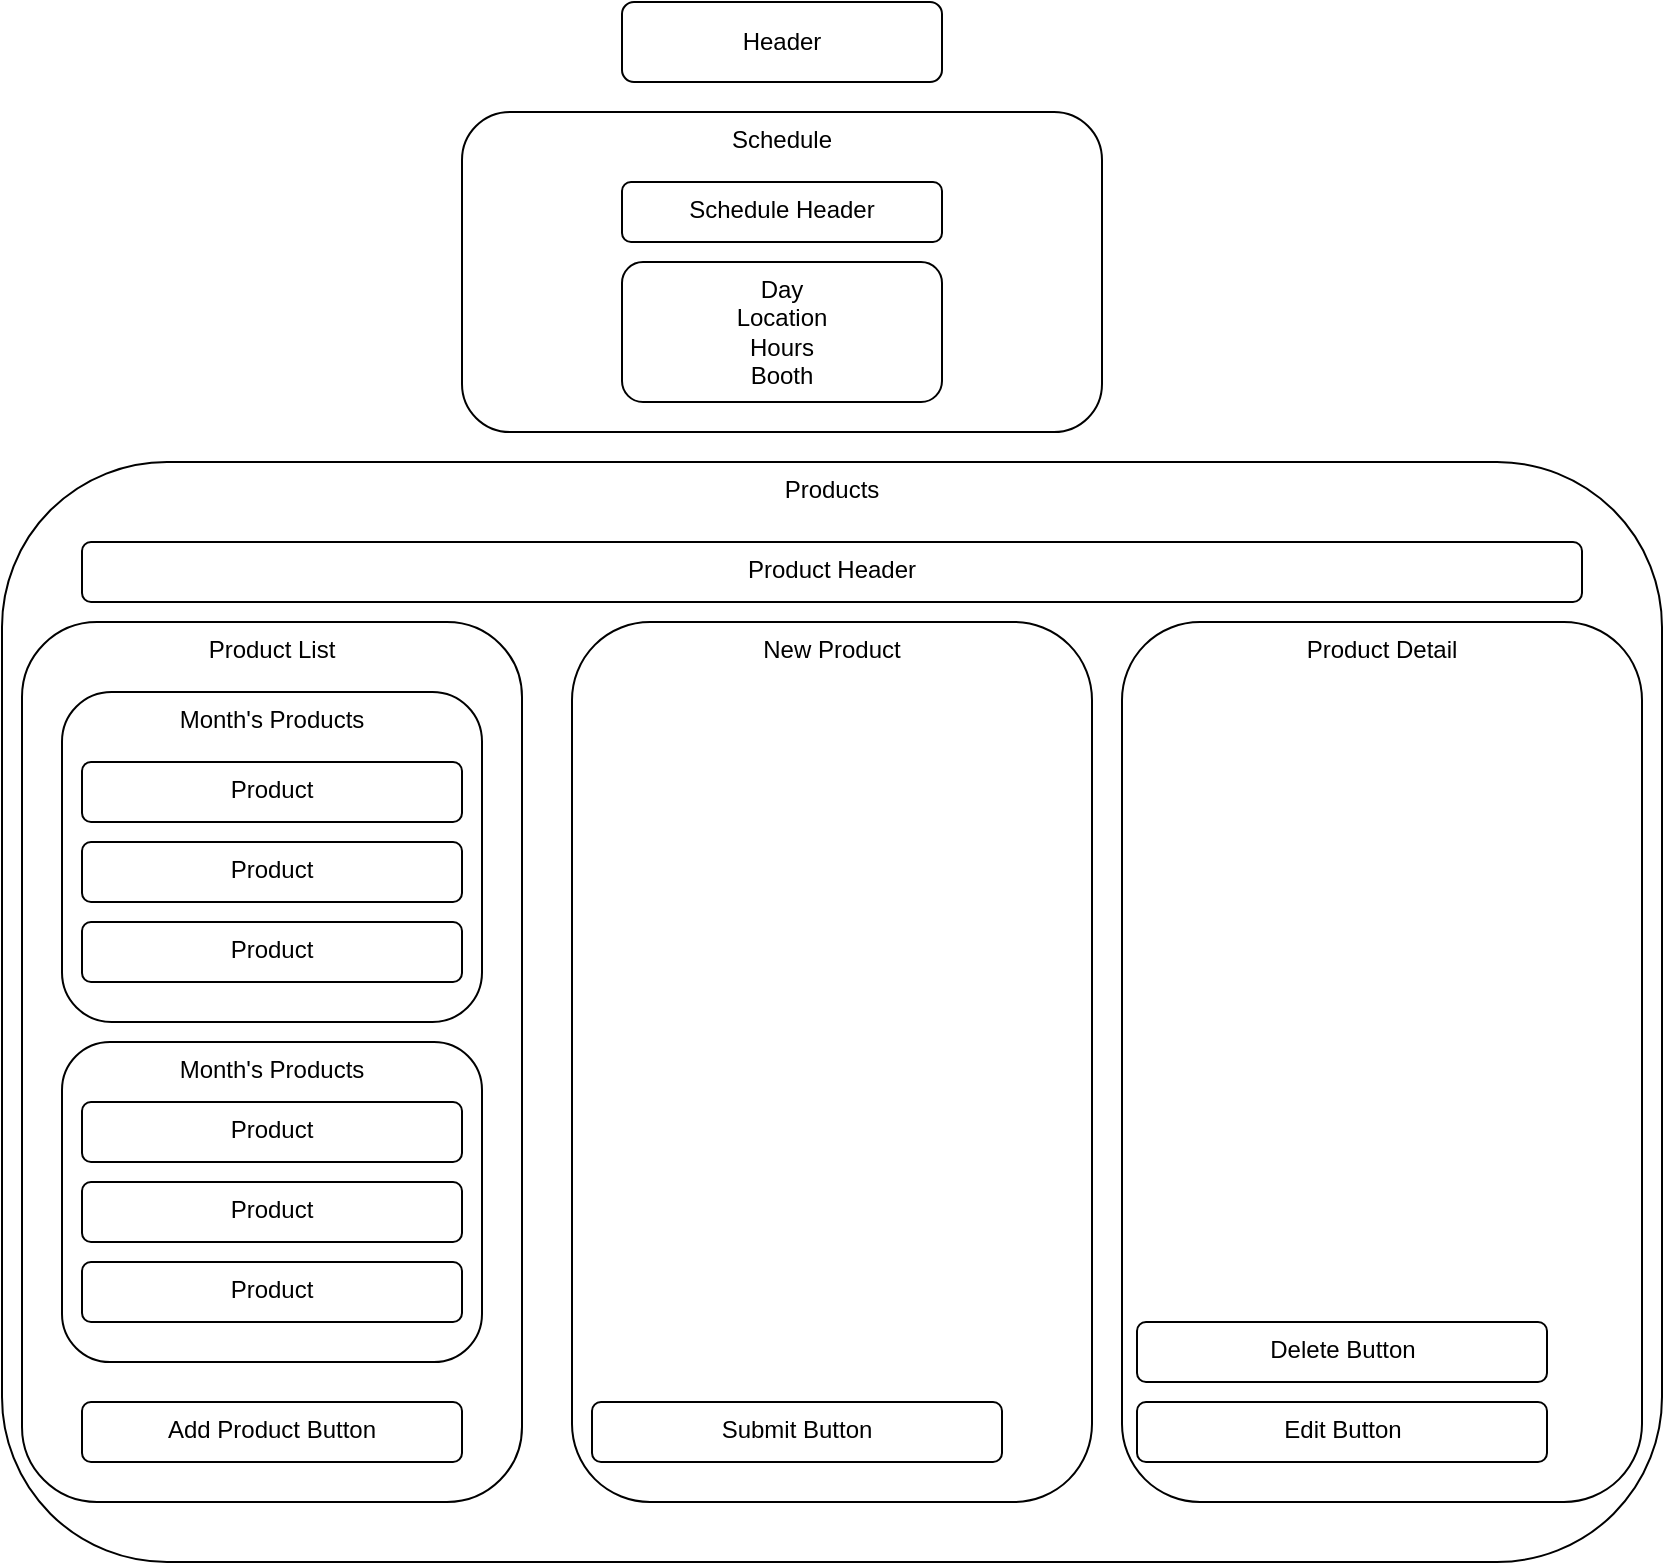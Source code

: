 <mxfile version="14.7.7" type="github"><diagram id="ut6MhMl0KK6n7bzSY2bd" name="Page-1"><mxGraphModel dx="929" dy="745" grid="1" gridSize="10" guides="1" tooltips="1" connect="1" arrows="1" fold="1" page="1" pageScale="1" pageWidth="850" pageHeight="1100" math="0" shadow="0"><root><mxCell id="0"/><mxCell id="1" parent="0"/><mxCell id="ITOi9HRvO5zLatM1tq2a-1" value="Header" style="rounded=1;whiteSpace=wrap;html=1;" vertex="1" parent="1"><mxGeometry x="320" y="90" width="160" height="40" as="geometry"/></mxCell><mxCell id="ITOi9HRvO5zLatM1tq2a-2" style="edgeStyle=orthogonalEdgeStyle;rounded=0;orthogonalLoop=1;jettySize=auto;html=1;exitX=0.5;exitY=1;exitDx=0;exitDy=0;" edge="1" parent="1" source="ITOi9HRvO5zLatM1tq2a-1" target="ITOi9HRvO5zLatM1tq2a-1"><mxGeometry relative="1" as="geometry"/></mxCell><mxCell id="ITOi9HRvO5zLatM1tq2a-3" value="Schedule" style="rounded=1;whiteSpace=wrap;html=1;verticalAlign=top;" vertex="1" parent="1"><mxGeometry x="240" y="145" width="320" height="160" as="geometry"/></mxCell><mxCell id="ITOi9HRvO5zLatM1tq2a-4" value="Products" style="rounded=1;whiteSpace=wrap;html=1;verticalAlign=top;" vertex="1" parent="1"><mxGeometry x="10" y="320" width="830" height="550" as="geometry"/></mxCell><mxCell id="ITOi9HRvO5zLatM1tq2a-5" value="Schedule Header" style="rounded=1;whiteSpace=wrap;html=1;verticalAlign=top;" vertex="1" parent="1"><mxGeometry x="320" y="180" width="160" height="30" as="geometry"/></mxCell><mxCell id="ITOi9HRvO5zLatM1tq2a-6" value="&lt;div&gt;Day&lt;/div&gt;&lt;div&gt;Location&lt;/div&gt;&lt;div&gt;Hours&lt;/div&gt;&lt;div&gt;Booth&lt;br&gt;&lt;/div&gt;" style="rounded=1;whiteSpace=wrap;html=1;verticalAlign=top;" vertex="1" parent="1"><mxGeometry x="320" y="220" width="160" height="70" as="geometry"/></mxCell><mxCell id="ITOi9HRvO5zLatM1tq2a-7" value="Product Header" style="rounded=1;whiteSpace=wrap;html=1;verticalAlign=top;" vertex="1" parent="1"><mxGeometry x="50" y="360" width="750" height="30" as="geometry"/></mxCell><mxCell id="ITOi9HRvO5zLatM1tq2a-8" value="&lt;div&gt;Product List&lt;/div&gt;&lt;div&gt;&lt;br&gt;&lt;/div&gt;" style="rounded=1;whiteSpace=wrap;html=1;verticalAlign=top;" vertex="1" parent="1"><mxGeometry x="20" y="400" width="250" height="440" as="geometry"/></mxCell><mxCell id="ITOi9HRvO5zLatM1tq2a-13" value="Add Product Button" style="rounded=1;whiteSpace=wrap;html=1;verticalAlign=top;" vertex="1" parent="1"><mxGeometry x="50" y="790" width="190" height="30" as="geometry"/></mxCell><mxCell id="ITOi9HRvO5zLatM1tq2a-15" value="Month's Products" style="rounded=1;whiteSpace=wrap;html=1;verticalAlign=top;" vertex="1" parent="1"><mxGeometry x="40" y="435" width="210" height="165" as="geometry"/></mxCell><mxCell id="ITOi9HRvO5zLatM1tq2a-11" value="Product" style="rounded=1;whiteSpace=wrap;html=1;verticalAlign=top;" vertex="1" parent="1"><mxGeometry x="50" y="550" width="190" height="30" as="geometry"/></mxCell><mxCell id="ITOi9HRvO5zLatM1tq2a-10" value="Product" style="rounded=1;whiteSpace=wrap;html=1;verticalAlign=top;" vertex="1" parent="1"><mxGeometry x="50" y="510" width="190" height="30" as="geometry"/></mxCell><mxCell id="ITOi9HRvO5zLatM1tq2a-9" value="Product" style="rounded=1;whiteSpace=wrap;html=1;verticalAlign=top;" vertex="1" parent="1"><mxGeometry x="50" y="470" width="190" height="30" as="geometry"/></mxCell><mxCell id="ITOi9HRvO5zLatM1tq2a-16" value="Month's Products" style="rounded=1;whiteSpace=wrap;html=1;verticalAlign=top;" vertex="1" parent="1"><mxGeometry x="40" y="610" width="210" height="160" as="geometry"/></mxCell><mxCell id="ITOi9HRvO5zLatM1tq2a-17" value="Product" style="rounded=1;whiteSpace=wrap;html=1;verticalAlign=top;" vertex="1" parent="1"><mxGeometry x="50" y="640" width="190" height="30" as="geometry"/></mxCell><mxCell id="ITOi9HRvO5zLatM1tq2a-18" value="Product" style="rounded=1;whiteSpace=wrap;html=1;verticalAlign=top;" vertex="1" parent="1"><mxGeometry x="50" y="680" width="190" height="30" as="geometry"/></mxCell><mxCell id="ITOi9HRvO5zLatM1tq2a-19" value="Product" style="rounded=1;whiteSpace=wrap;html=1;verticalAlign=top;" vertex="1" parent="1"><mxGeometry x="50" y="720" width="190" height="30" as="geometry"/></mxCell><mxCell id="ITOi9HRvO5zLatM1tq2a-20" value="New Product" style="rounded=1;whiteSpace=wrap;html=1;verticalAlign=top;" vertex="1" parent="1"><mxGeometry x="295" y="400" width="260" height="440" as="geometry"/></mxCell><mxCell id="ITOi9HRvO5zLatM1tq2a-21" value="Submit Button" style="rounded=1;whiteSpace=wrap;html=1;verticalAlign=top;" vertex="1" parent="1"><mxGeometry x="305" y="790" width="205" height="30" as="geometry"/></mxCell><mxCell id="ITOi9HRvO5zLatM1tq2a-22" value="Product Detail" style="rounded=1;whiteSpace=wrap;html=1;verticalAlign=top;" vertex="1" parent="1"><mxGeometry x="570" y="400" width="260" height="440" as="geometry"/></mxCell><mxCell id="ITOi9HRvO5zLatM1tq2a-23" value="Edit Button" style="rounded=1;whiteSpace=wrap;html=1;verticalAlign=top;" vertex="1" parent="1"><mxGeometry x="577.5" y="790" width="205" height="30" as="geometry"/></mxCell><mxCell id="ITOi9HRvO5zLatM1tq2a-24" value="Delete Button" style="rounded=1;whiteSpace=wrap;html=1;verticalAlign=top;" vertex="1" parent="1"><mxGeometry x="577.5" y="750" width="205" height="30" as="geometry"/></mxCell></root></mxGraphModel></diagram></mxfile>